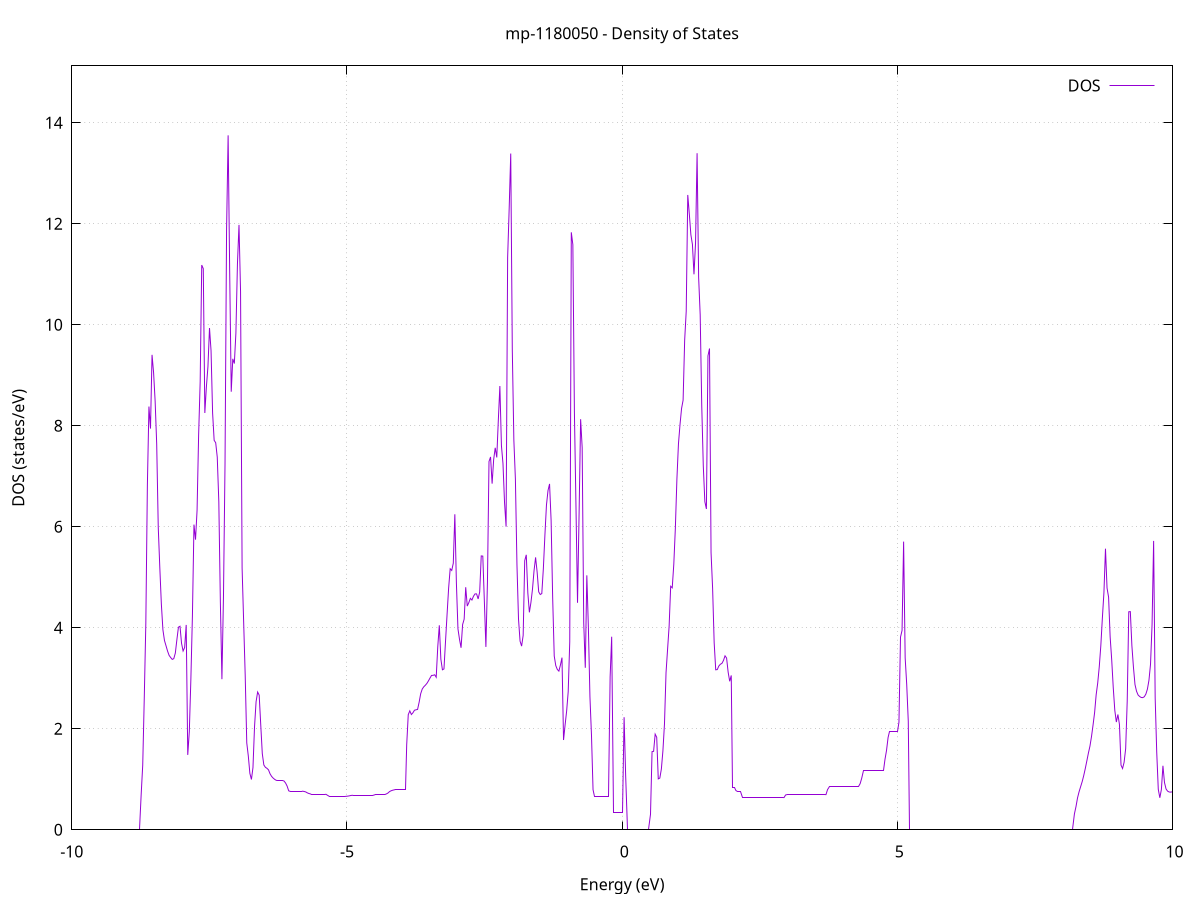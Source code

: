 set title 'mp-1180050 - Density of States'
set xlabel 'Energy (eV)'
set ylabel 'DOS (states/eV)'
set grid
set xrange [-10:10]
set yrange [0:15.126]
set xzeroaxis lt -1
set terminal png size 800,600
set output 'mp-1180050_dos_gnuplot.png'
plot '-' using 1:2 with lines title 'DOS'
-29.788000 0.000000
-29.759800 0.000000
-29.731600 0.000000
-29.703400 0.000000
-29.675200 0.000000
-29.647000 0.000000
-29.618800 0.000000
-29.590500 0.000000
-29.562300 0.000000
-29.534100 0.000000
-29.505900 0.000000
-29.477700 0.000000
-29.449500 0.000000
-29.421200 0.000000
-29.393000 0.000000
-29.364800 0.000000
-29.336600 0.000000
-29.308400 0.000000
-29.280200 0.000000
-29.252000 0.000000
-29.223700 0.000000
-29.195500 0.000000
-29.167300 0.000000
-29.139100 0.000000
-29.110900 0.000000
-29.082700 0.000000
-29.054400 0.000000
-29.026200 0.000000
-28.998000 0.000000
-28.969800 0.000000
-28.941600 0.000000
-28.913400 0.000000
-28.885200 0.000000
-28.856900 0.000000
-28.828700 0.000000
-28.800500 0.000000
-28.772300 0.000000
-28.744100 0.000000
-28.715900 0.000000
-28.687600 0.000000
-28.659400 0.000000
-28.631200 0.000000
-28.603000 0.000000
-28.574800 0.000000
-28.546600 0.000000
-28.518400 0.000000
-28.490100 0.000000
-28.461900 0.000000
-28.433700 0.000000
-28.405500 0.000000
-28.377300 0.000000
-28.349100 0.000000
-28.320800 0.000000
-28.292600 0.000000
-28.264400 0.000000
-28.236200 0.000000
-28.208000 0.000000
-28.179800 0.000000
-28.151600 0.000000
-28.123300 0.000000
-28.095100 0.000000
-28.066900 0.000000
-28.038700 0.000000
-28.010500 0.000000
-27.982300 0.000000
-27.954000 0.000000
-27.925800 0.000000
-27.897600 0.000000
-27.869400 0.000000
-27.841200 0.000000
-27.813000 0.000000
-27.784800 0.000000
-27.756500 0.000000
-27.728300 0.000000
-27.700100 0.000000
-27.671900 0.000000
-27.643700 0.000000
-27.615500 0.000000
-27.587200 0.000000
-27.559000 0.000000
-27.530800 0.000000
-27.502600 0.000000
-27.474400 0.000000
-27.446200 0.000000
-27.418000 0.000000
-27.389700 0.000000
-27.361500 0.000000
-27.333300 0.000000
-27.305100 0.000000
-27.276900 0.000000
-27.248700 0.000000
-27.220400 1.057400
-27.192200 16.913400
-27.164000 12.392000
-27.135800 9.823100
-27.107600 9.672200
-27.079400 26.338000
-27.051200 39.244800
-27.022900 28.636100
-26.994700 0.000000
-26.966500 0.000000
-26.938300 0.000000
-26.910100 0.000000
-26.881900 0.000000
-26.853600 0.000000
-26.825400 0.000000
-26.797200 0.000000
-26.769000 0.000000
-26.740800 0.000000
-26.712600 0.000000
-26.684400 0.000000
-26.656100 0.000000
-26.627900 0.000000
-26.599700 0.000000
-26.571500 0.000000
-26.543300 0.000000
-26.515100 0.000000
-26.486900 0.000000
-26.458600 0.000000
-26.430400 0.000000
-26.402200 0.000000
-26.374000 0.000000
-26.345800 0.000000
-26.317600 0.000000
-26.289300 0.000000
-26.261100 0.000000
-26.232900 0.000000
-26.204700 0.000000
-26.176500 0.000000
-26.148300 0.000000
-26.120100 0.000000
-26.091800 0.000000
-26.063600 0.000000
-26.035400 0.000000
-26.007200 0.000000
-25.979000 0.000000
-25.950800 0.000000
-25.922500 0.000000
-25.894300 0.000000
-25.866100 0.000000
-25.837900 0.000000
-25.809700 0.000000
-25.781500 0.000000
-25.753300 0.000000
-25.725000 0.000000
-25.696800 0.000000
-25.668600 0.000000
-25.640400 0.000000
-25.612200 0.000000
-25.584000 0.000000
-25.555700 0.000000
-25.527500 0.000000
-25.499300 0.000000
-25.471100 0.000000
-25.442900 0.000000
-25.414700 0.000000
-25.386500 0.000000
-25.358200 0.000000
-25.330000 0.000000
-25.301800 0.000000
-25.273600 0.000000
-25.245400 0.000000
-25.217200 0.000000
-25.188900 0.000000
-25.160700 0.000000
-25.132500 0.000000
-25.104300 0.000000
-25.076100 0.000000
-25.047900 0.000000
-25.019700 0.000000
-24.991400 0.000000
-24.963200 0.000000
-24.935000 0.000000
-24.906800 0.000000
-24.878600 0.000000
-24.850400 0.000000
-24.822100 0.000000
-24.793900 0.000000
-24.765700 0.000000
-24.737500 0.000000
-24.709300 0.000000
-24.681100 0.000000
-24.652900 0.000000
-24.624600 0.000000
-24.596400 0.000000
-24.568200 0.000000
-24.540000 0.000000
-24.511800 0.000000
-24.483600 0.000000
-24.455300 0.000000
-24.427100 0.000000
-24.398900 0.000000
-24.370700 0.000000
-24.342500 0.000000
-24.314300 0.000000
-24.286100 0.000000
-24.257800 0.000000
-24.229600 0.000000
-24.201400 0.000000
-24.173200 0.000000
-24.145000 0.000000
-24.116800 0.000000
-24.088500 0.000000
-24.060300 0.000000
-24.032100 0.000000
-24.003900 0.000000
-23.975700 0.000000
-23.947500 0.000000
-23.919300 0.000000
-23.891000 0.000000
-23.862800 0.000000
-23.834600 0.000000
-23.806400 0.000000
-23.778200 0.000000
-23.750000 0.000000
-23.721700 0.000000
-23.693500 0.000000
-23.665300 0.000000
-23.637100 0.000000
-23.608900 0.000000
-23.580700 0.000000
-23.552500 0.000000
-23.524200 0.000000
-23.496000 0.000000
-23.467800 0.000000
-23.439600 0.000000
-23.411400 0.000000
-23.383200 0.000000
-23.354900 0.000000
-23.326700 0.000000
-23.298500 0.000000
-23.270300 0.000000
-23.242100 0.000000
-23.213900 0.000000
-23.185700 0.000000
-23.157400 0.000000
-23.129200 0.000000
-23.101000 0.000000
-23.072800 0.000000
-23.044600 0.000000
-23.016400 0.000000
-22.988200 0.000000
-22.959900 0.000000
-22.931700 0.000000
-22.903500 0.000000
-22.875300 0.000000
-22.847100 0.000000
-22.818900 0.000000
-22.790600 0.000000
-22.762400 0.000000
-22.734200 0.000000
-22.706000 0.000000
-22.677800 0.000000
-22.649600 0.000000
-22.621400 0.000000
-22.593100 0.000000
-22.564900 0.000000
-22.536700 0.000000
-22.508500 0.000000
-22.480300 0.000000
-22.452100 0.000000
-22.423800 0.000000
-22.395600 0.000000
-22.367400 0.000000
-22.339200 0.000000
-22.311000 0.000000
-22.282800 0.000000
-22.254600 0.000000
-22.226300 0.000000
-22.198100 0.000000
-22.169900 0.000000
-22.141700 0.000000
-22.113500 0.000000
-22.085300 0.000000
-22.057000 0.000000
-22.028800 0.000000
-22.000600 0.000000
-21.972400 0.000000
-21.944200 0.000000
-21.916000 0.000000
-21.887800 0.000000
-21.859500 0.000000
-21.831300 0.000000
-21.803100 0.000000
-21.774900 0.000000
-21.746700 0.000000
-21.718500 0.000000
-21.690200 0.000000
-21.662000 0.000000
-21.633800 0.000000
-21.605600 0.000000
-21.577400 0.000000
-21.549200 0.000000
-21.521000 0.000000
-21.492700 0.000000
-21.464500 0.000000
-21.436300 0.000000
-21.408100 0.000000
-21.379900 0.000000
-21.351700 0.000000
-21.323400 0.000000
-21.295200 0.000000
-21.267000 0.000000
-21.238800 0.000000
-21.210600 0.000000
-21.182400 0.000000
-21.154200 0.000000
-21.125900 0.000000
-21.097700 0.000000
-21.069500 0.000000
-21.041300 0.000000
-21.013100 0.000000
-20.984900 0.000000
-20.956600 0.000000
-20.928400 0.000000
-20.900200 0.000000
-20.872000 0.000000
-20.843800 0.000000
-20.815600 0.000000
-20.787400 0.000000
-20.759100 0.000000
-20.730900 0.000000
-20.702700 0.000000
-20.674500 0.000000
-20.646300 0.000000
-20.618100 0.000000
-20.589800 0.000000
-20.561600 0.000000
-20.533400 0.000000
-20.505200 0.000000
-20.477000 0.000000
-20.448800 0.000000
-20.420600 0.188500
-20.392300 2.896300
-20.364100 2.697400
-20.335900 3.178800
-20.307700 3.448800
-20.279500 2.760700
-20.251300 2.073300
-20.223000 1.871100
-20.194800 1.693100
-20.166600 1.799200
-20.138400 2.915300
-20.110200 3.619800
-20.082000 3.853100
-20.053800 4.772900
-20.025500 4.846900
-19.997300 3.351000
-19.969100 3.093700
-19.940900 2.926000
-19.912700 2.723100
-19.884500 2.474600
-19.856200 2.474600
-19.828000 2.443600
-19.799800 2.288400
-19.771600 2.168500
-19.743400 2.048000
-19.715200 1.900200
-19.687000 1.852600
-19.658700 1.852600
-19.630500 1.852600
-19.602300 1.852600
-19.574100 1.852200
-19.545900 1.817100
-19.517700 1.769300
-19.489400 1.685900
-19.461200 1.603000
-19.433000 1.527200
-19.404800 1.502100
-19.376600 1.497000
-19.348400 1.497000
-19.320200 1.497000
-19.291900 1.497100
-19.263700 1.497100
-19.235500 1.497100
-19.207300 1.469600
-19.179100 1.440500
-19.150900 1.414700
-19.122700 1.367400
-19.094400 1.320000
-19.066200 1.301700
-19.038000 1.280900
-19.009800 1.272000
-18.981600 1.272000
-18.953400 1.272000
-18.925100 1.272000
-18.896900 1.272000
-18.868700 1.272000
-18.840500 1.272000
-18.812300 1.262800
-18.784100 1.240100
-18.755900 1.222900
-18.727600 1.201700
-18.699400 1.178600
-18.671200 2.566800
-18.643000 2.900300
-18.614800 1.516100
-18.586600 0.565800
-18.558300 0.565800
-18.530100 0.565800
-18.501900 0.565800
-18.473700 0.565800
-18.445500 0.565800
-18.417300 0.565800
-18.389100 0.565800
-18.360800 0.565800
-18.332600 0.967400
-18.304400 2.341400
-18.276200 2.353300
-18.248000 0.408000
-18.219800 0.000000
-18.191500 1.456600
-18.163300 3.047400
-18.135100 1.026300
-18.106900 0.529700
-18.078700 0.529700
-18.050500 0.529700
-18.022300 0.529700
-17.994000 0.529700
-17.965800 0.529700
-17.937600 0.529700
-17.909400 0.529700
-17.881200 0.529700
-17.853000 0.529700
-17.824700 0.529700
-17.796500 1.010800
-17.768300 2.598500
-17.740100 2.780600
-17.711900 1.184800
-17.683700 0.981600
-17.655500 0.979800
-17.627200 0.978600
-17.599000 0.978500
-17.570800 0.978500
-17.542600 0.978500
-17.514400 0.978500
-17.486200 0.978500
-17.457900 0.978500
-17.429700 0.978500
-17.401500 0.978500
-17.373300 0.978500
-17.345100 0.978500
-17.316900 0.978500
-17.288700 0.978500
-17.260400 0.978500
-17.232200 0.978500
-17.204000 0.972800
-17.175800 0.971000
-17.147600 0.975100
-17.119400 0.978400
-17.091100 0.977700
-17.062900 0.977700
-17.034700 0.977700
-17.006500 0.977700
-16.978300 0.977700
-16.950100 0.977700
-16.921900 0.977700
-16.893600 0.977700
-16.865400 0.977700
-16.837200 0.977700
-16.809000 0.977700
-16.780800 0.977700
-16.752600 0.977700
-16.724300 0.977700
-16.696100 0.977700
-16.667900 1.022300
-16.639700 1.057800
-16.611500 1.057800
-16.583300 1.056700
-16.555100 1.052800
-16.526800 1.050300
-16.498600 1.047200
-16.470400 1.046600
-16.442200 1.046600
-16.414000 1.046600
-16.385800 1.046600
-16.357500 1.046600
-16.329300 1.046600
-16.301100 1.046600
-16.272900 1.054200
-16.244700 1.158400
-16.216500 1.232800
-16.188300 1.232800
-16.160000 1.232800
-16.131800 1.232700
-16.103600 1.232700
-16.075400 1.232700
-16.047200 1.232700
-16.019000 1.232700
-15.990700 1.232700
-15.962500 1.232600
-15.934300 1.353400
-15.906100 1.697200
-15.877900 1.727400
-15.849700 1.731400
-15.821500 1.731200
-15.793200 1.731100
-15.765000 1.730900
-15.736800 2.243900
-15.708600 3.468500
-15.680400 3.870300
-15.652200 2.762900
-15.624000 0.661700
-15.595700 0.427400
-15.567500 0.427400
-15.539300 0.427400
-15.511100 0.427400
-15.482900 0.427400
-15.454700 0.427400
-15.426400 0.427400
-15.398200 0.427400
-15.370000 0.427400
-15.341800 0.427400
-15.313600 0.428600
-15.285400 0.450700
-15.257200 0.467800
-15.228900 0.485800
-15.200700 0.486100
-15.172500 0.486100
-15.144300 0.486100
-15.116100 0.486100
-15.087900 0.486100
-15.059600 0.486100
-15.031400 0.486100
-15.003200 0.486100
-14.975000 0.486100
-14.946800 0.486100
-14.918600 0.486100
-14.890400 0.486100
-14.862100 0.486100
-14.833900 0.486100
-14.805700 0.486100
-14.777500 0.486100
-14.749300 0.531800
-14.721100 0.596700
-14.692800 0.665400
-14.664600 0.681600
-14.636400 0.681600
-14.608200 0.681600
-14.580000 0.681600
-14.551800 0.681600
-14.523600 0.681600
-14.495300 0.681600
-14.467100 0.681600
-14.438900 6.146600
-14.410700 8.536500
-14.382500 9.261300
-14.354300 7.751900
-14.326000 6.916300
-14.297800 6.586200
-14.269600 6.455300
-14.241400 6.042400
-14.213200 5.413400
-14.185000 4.503700
-14.156800 3.833300
-14.128500 3.848400
-14.100300 3.847700
-14.072100 3.841600
-14.043900 4.588700
-14.015700 4.796000
-13.987500 6.329500
-13.959200 6.755300
-13.931000 2.099800
-13.902800 0.934800
-13.874600 0.934800
-13.846400 0.934700
-13.818200 0.934700
-13.790000 0.929700
-13.761700 0.908900
-13.733500 0.879900
-13.705300 0.821400
-13.677100 0.792300
-13.648900 0.777300
-13.620700 0.777300
-13.592400 0.777300
-13.564200 0.777300
-13.536000 0.777300
-13.507800 0.777300
-13.479600 0.777400
-13.451400 0.776300
-13.423200 0.771200
-13.394900 0.765000
-13.366700 0.754000
-13.338500 0.744600
-13.310300 0.741600
-13.282100 0.741600
-13.253900 0.741600
-13.225600 0.741600
-13.197400 0.741700
-13.169200 0.741700
-13.141000 0.741700
-13.112800 0.741700
-13.084600 0.748200
-13.056400 0.767600
-13.028100 0.795400
-12.999900 0.858900
-12.971700 0.903400
-12.943500 0.909000
-12.915300 0.909000
-12.887100 0.909100
-12.858800 0.909100
-12.830600 0.909100
-12.802400 0.909200
-12.774200 1.035600
-12.746000 1.241900
-12.717800 1.566900
-12.689600 2.212000
-12.661300 2.130600
-12.633100 1.796200
-12.604900 1.284900
-12.576700 0.040600
-12.548500 0.000000
-12.520300 0.000000
-12.492000 0.000000
-12.463800 0.000000
-12.435600 0.000000
-12.407400 0.000000
-12.379200 0.000000
-12.351000 0.000000
-12.322800 0.000000
-12.294500 0.000000
-12.266300 0.000000
-12.238100 0.000000
-12.209900 0.000000
-12.181700 0.000000
-12.153500 0.000000
-12.125200 0.000000
-12.097000 0.000000
-12.068800 0.000000
-12.040600 0.000000
-12.012400 0.000000
-11.984200 0.000000
-11.956000 0.000000
-11.927700 0.000000
-11.899500 0.000000
-11.871300 0.000000
-11.843100 0.000000
-11.814900 0.000000
-11.786700 0.000000
-11.758500 0.000000
-11.730200 0.000000
-11.702000 0.000000
-11.673800 0.000000
-11.645600 0.000000
-11.617400 0.000000
-11.589200 0.000000
-11.560900 0.000000
-11.532700 0.000000
-11.504500 0.000000
-11.476300 0.000000
-11.448100 0.000000
-11.419900 0.000000
-11.391700 0.000000
-11.363400 0.000000
-11.335200 0.000000
-11.307000 0.000000
-11.278800 0.000000
-11.250600 0.000000
-11.222400 0.000000
-11.194100 0.000000
-11.165900 0.000000
-11.137700 0.000000
-11.109500 0.000000
-11.081300 0.000000
-11.053100 0.000000
-11.024900 0.000000
-10.996600 0.000000
-10.968400 0.000000
-10.940200 0.000000
-10.912000 0.000000
-10.883800 0.000000
-10.855600 0.000000
-10.827300 0.000000
-10.799100 0.000000
-10.770900 0.000000
-10.742700 0.000000
-10.714500 0.000000
-10.686300 0.000000
-10.658100 0.000000
-10.629800 0.000000
-10.601600 0.000000
-10.573400 0.000000
-10.545200 0.000000
-10.517000 0.000000
-10.488800 0.000000
-10.460500 0.000000
-10.432300 0.000000
-10.404100 0.000000
-10.375900 0.000000
-10.347700 0.000000
-10.319500 0.000000
-10.291300 0.000000
-10.263000 0.000000
-10.234800 0.000000
-10.206600 0.000000
-10.178400 0.000000
-10.150200 0.000000
-10.122000 0.000000
-10.093700 0.000000
-10.065500 0.000000
-10.037300 0.000000
-10.009100 0.000000
-9.980900 0.000000
-9.952700 0.000000
-9.924500 0.000000
-9.896200 0.000000
-9.868000 0.000000
-9.839800 0.000000
-9.811600 0.000000
-9.783400 0.000000
-9.755200 0.000000
-9.726900 0.000000
-9.698700 0.000000
-9.670500 0.000000
-9.642300 0.000000
-9.614100 0.000000
-9.585900 0.000000
-9.557700 0.000000
-9.529400 0.000000
-9.501200 0.000000
-9.473000 0.000000
-9.444800 0.000000
-9.416600 0.000000
-9.388400 0.000000
-9.360100 0.000000
-9.331900 0.000000
-9.303700 0.000000
-9.275500 0.000000
-9.247300 0.000000
-9.219100 0.000000
-9.190900 0.000000
-9.162600 0.000000
-9.134400 0.000000
-9.106200 0.000000
-9.078000 0.000000
-9.049800 0.000000
-9.021600 0.000000
-8.993300 0.000000
-8.965100 0.000000
-8.936900 0.000000
-8.908700 0.000000
-8.880500 0.000000
-8.852300 0.000000
-8.824100 0.000000
-8.795800 0.000000
-8.767600 0.000000
-8.739400 0.696400
-8.711200 1.278600
-8.683000 2.611300
-8.654800 4.087200
-8.626500 6.825900
-8.598300 8.380700
-8.570100 7.944100
-8.541900 9.404000
-8.513700 9.050400
-8.485500 8.484700
-8.457300 7.638000
-8.429000 5.989700
-8.400800 5.194400
-8.372600 4.468500
-8.344400 3.960100
-8.316200 3.748400
-8.288000 3.643900
-8.259800 3.538000
-8.231500 3.452600
-8.203300 3.410200
-8.175100 3.373700
-8.146900 3.388300
-8.118700 3.498400
-8.090500 3.763600
-8.062200 4.011800
-8.034000 4.029900
-8.005800 3.692400
-7.977600 3.540300
-7.949400 3.608900
-7.921200 4.056300
-7.893000 1.482700
-7.864700 1.942100
-7.836500 2.976100
-7.808300 4.230700
-7.780100 6.042800
-7.751900 5.744700
-7.723700 6.325300
-7.695400 7.818500
-7.667200 8.870800
-7.639000 11.181900
-7.610800 11.111400
-7.582600 8.252800
-7.554400 8.770500
-7.526200 9.167800
-7.497900 9.935100
-7.469700 9.486900
-7.441500 8.253300
-7.413300 7.711500
-7.385100 7.663200
-7.356900 7.378700
-7.328600 6.501300
-7.300400 4.506600
-7.272200 2.982300
-7.244000 4.613000
-7.215800 7.243600
-7.187600 11.880000
-7.159400 13.750800
-7.131100 11.056200
-7.102900 8.674300
-7.074700 9.325000
-7.046500 9.232100
-7.018300 9.833500
-6.990100 11.205900
-6.961800 11.976900
-6.933600 10.656200
-6.905400 5.183100
-6.877200 4.112000
-6.849000 3.056700
-6.820800 1.720300
-6.792600 1.460100
-6.764300 1.116900
-6.736100 0.996300
-6.707900 1.231800
-6.679700 2.039000
-6.651500 2.535100
-6.623300 2.727700
-6.595000 2.666000
-6.566800 2.080200
-6.538600 1.508200
-6.510400 1.283200
-6.482200 1.237000
-6.454000 1.216900
-6.425800 1.186600
-6.397500 1.108000
-6.369300 1.057300
-6.341100 1.023500
-6.312900 0.997700
-6.284700 0.979100
-6.256500 0.976600
-6.228200 0.976600
-6.200000 0.976700
-6.171800 0.976700
-6.143600 0.965400
-6.115400 0.925600
-6.087200 0.864300
-6.059000 0.771600
-6.030700 0.766800
-6.002500 0.766800
-5.974300 0.766800
-5.946100 0.766800
-5.917900 0.766800
-5.889700 0.766900
-5.861400 0.766900
-5.833200 0.766900
-5.805000 0.764100
-5.776800 0.758000
-5.748600 0.749200
-5.720400 0.731100
-5.692200 0.718400
-5.663900 0.709800
-5.635700 0.706500
-5.607500 0.706500
-5.579300 0.706500
-5.551100 0.706500
-5.522900 0.706500
-5.494600 0.706500
-5.466400 0.706500
-5.438200 0.706500
-5.410000 0.706500
-5.381800 0.702500
-5.353600 0.682800
-5.325400 0.659900
-5.297100 0.659900
-5.268900 0.659900
-5.240700 0.659900
-5.212500 0.659900
-5.184300 0.659900
-5.156100 0.659900
-5.127800 0.659900
-5.099600 0.659900
-5.071400 0.659900
-5.043200 0.659900
-5.015000 0.662600
-4.986800 0.666000
-4.958600 0.671300
-4.930300 0.678900
-4.902100 0.682800
-4.873900 0.683800
-4.845700 0.683800
-4.817500 0.683800
-4.789300 0.683800
-4.761100 0.683800
-4.732800 0.683700
-4.704600 0.683700
-4.676400 0.683700
-4.648200 0.683700
-4.620000 0.683700
-4.591800 0.683700
-4.563500 0.683700
-4.535300 0.683700
-4.507100 0.688100
-4.478900 0.694500
-4.450700 0.694500
-4.422500 0.694500
-4.394300 0.694500
-4.366000 0.694500
-4.337800 0.694500
-4.309600 0.698600
-4.281400 0.711300
-4.253200 0.729500
-4.225000 0.757500
-4.196700 0.772700
-4.168500 0.783600
-4.140300 0.791000
-4.112100 0.790900
-4.083900 0.790900
-4.055700 0.790900
-4.027500 0.790900
-3.999200 0.790900
-3.971000 0.790800
-3.942800 0.790800
-3.914600 1.685600
-3.886400 2.279900
-3.858200 2.354500
-3.829900 2.282300
-3.801700 2.316100
-3.773500 2.367200
-3.745300 2.375800
-3.717100 2.383100
-3.688900 2.524300
-3.660700 2.693600
-3.632400 2.786200
-3.604200 2.831400
-3.576000 2.861800
-3.547800 2.898100
-3.519600 2.948400
-3.491400 3.004200
-3.463100 3.056300
-3.434900 3.058200
-3.406700 3.069000
-3.378500 3.019900
-3.350300 3.623400
-3.322100 4.048600
-3.293900 3.378200
-3.265600 3.167900
-3.237400 3.184900
-3.209200 3.734000
-3.181000 4.265500
-3.152800 4.785300
-3.124600 5.168500
-3.096300 5.135500
-3.068100 5.278900
-3.039900 6.247000
-3.011700 4.884900
-2.983500 3.980000
-2.955300 3.772000
-2.927100 3.604100
-2.898800 4.063200
-2.870600 4.170600
-2.842400 4.802900
-2.814200 4.429000
-2.786000 4.498300
-2.757800 4.582200
-2.729500 4.549300
-2.701300 4.624600
-2.673100 4.670700
-2.644900 4.670000
-2.616700 4.570600
-2.588500 4.707400
-2.560300 5.422600
-2.532000 5.418800
-2.503800 4.532500
-2.475600 3.620500
-2.447400 4.912000
-2.419200 7.292100
-2.391000 7.382400
-2.362700 6.853400
-2.334500 7.331400
-2.306300 7.563800
-2.278100 7.372900
-2.249900 8.109100
-2.221700 8.786300
-2.193500 7.607200
-2.165200 7.249700
-2.137000 6.481200
-2.108800 6.002500
-2.080600 11.333000
-2.052400 12.309500
-2.024200 13.390000
-1.995900 9.500600
-1.967700 7.715800
-1.939500 6.945300
-1.911300 5.247800
-1.883100 4.172800
-1.854900 3.735600
-1.826700 3.636300
-1.798400 3.849000
-1.770200 5.329900
-1.742000 5.444500
-1.713800 4.691600
-1.685600 4.305100
-1.657400 4.500200
-1.629100 4.764400
-1.600900 5.129600
-1.572700 5.393600
-1.544500 5.100400
-1.516300 4.711500
-1.488100 4.658500
-1.459900 4.677000
-1.431600 5.172500
-1.403400 5.834400
-1.375200 6.431100
-1.347000 6.717900
-1.318800 6.848400
-1.290600 6.123500
-1.262300 4.588100
-1.234100 3.440700
-1.205900 3.250800
-1.177700 3.174000
-1.149500 3.141800
-1.121300 3.262900
-1.093100 3.408500
-1.064800 1.777600
-1.036600 2.075800
-1.008400 2.352900
-0.980200 2.731800
-0.952000 3.722900
-0.923800 11.830100
-0.895600 11.585500
-0.867300 8.263000
-0.839100 6.416000
-0.810900 4.494700
-0.782700 6.233500
-0.754500 8.129800
-0.726300 7.567800
-0.698000 4.096900
-0.669800 3.207600
-0.641600 5.038500
-0.613400 4.002000
-0.585200 2.635400
-0.557000 1.867700
-0.528800 0.793300
-0.500500 0.662900
-0.472300 0.662900
-0.444100 0.662900
-0.415900 0.662900
-0.387700 0.662900
-0.359500 0.662900
-0.331200 0.662900
-0.303000 0.662900
-0.274800 0.662900
-0.246600 0.662900
-0.218400 3.028100
-0.190200 3.822800
-0.162000 0.339100
-0.133700 0.339100
-0.105500 0.339200
-0.077300 0.339200
-0.049100 0.339200
-0.020900 0.339200
0.007300 0.339200
0.035600 2.228900
0.063800 1.069400
0.092000 0.000000
0.120200 0.000000
0.148400 0.000000
0.176600 0.000000
0.204800 0.000000
0.233100 0.000000
0.261300 0.000000
0.289500 0.000000
0.317700 0.000000
0.345900 0.000000
0.374100 0.000000
0.402400 0.000000
0.430600 0.000000
0.458800 0.000000
0.487000 0.000000
0.515200 0.305600
0.543400 1.547400
0.571600 1.553100
0.599900 1.893600
0.628100 1.831200
0.656300 1.007900
0.684500 1.023500
0.712700 1.203100
0.740900 1.566100
0.769200 2.096200
0.797400 3.111500
0.825600 3.574300
0.853800 4.033900
0.882000 4.821800
0.910200 4.791500
0.938400 5.255600
0.966700 5.966700
0.994900 6.939800
1.023100 7.641000
1.051300 8.019800
1.079500 8.341300
1.107700 8.506700
1.136000 9.696000
1.164200 10.266400
1.192400 12.570100
1.220600 12.191000
1.248800 11.783200
1.277000 11.590700
1.305200 10.998600
1.333500 11.615000
1.361700 13.396100
1.389900 10.935800
1.418100 10.194200
1.446300 8.399900
1.474500 7.204400
1.502800 6.495800
1.531000 6.352200
1.559200 9.384000
1.587400 9.529600
1.615600 5.486600
1.643800 4.778800
1.672000 3.707000
1.700300 3.167500
1.728500 3.172000
1.756700 3.242500
1.784900 3.277400
1.813100 3.295000
1.841300 3.353300
1.869600 3.444300
1.897800 3.400400
1.926000 3.121900
1.954200 2.940100
1.982400 3.056200
2.010600 0.838400
2.038800 0.838400
2.067100 0.777100
2.095300 0.753800
2.123500 0.753800
2.151700 0.753800
2.179900 0.631200
2.208100 0.631200
2.236400 0.631200
2.264600 0.631200
2.292800 0.631200
2.321000 0.631200
2.349200 0.631200
2.377400 0.631200
2.405600 0.631200
2.433900 0.631200
2.462100 0.631200
2.490300 0.631200
2.518500 0.631200
2.546700 0.631200
2.574900 0.631200
2.603100 0.631200
2.631400 0.631200
2.659600 0.631200
2.687800 0.631200
2.716000 0.631200
2.744200 0.631200
2.772400 0.631200
2.800700 0.631200
2.828900 0.631200
2.857100 0.631200
2.885300 0.631200
2.913500 0.631200
2.941700 0.637400
2.969900 0.689400
2.998200 0.695600
3.026400 0.695600
3.054600 0.695600
3.082800 0.695600
3.111000 0.695600
3.139200 0.695600
3.167500 0.695600
3.195700 0.695600
3.223900 0.695600
3.252100 0.695600
3.280300 0.695600
3.308500 0.695600
3.336700 0.695600
3.365000 0.695600
3.393200 0.695600
3.421400 0.695600
3.449600 0.695600
3.477800 0.695600
3.506000 0.695600
3.534300 0.695600
3.562500 0.695600
3.590700 0.695600
3.618900 0.695600
3.647100 0.695600
3.675300 0.695600
3.703500 0.695800
3.731800 0.794600
3.760000 0.855000
3.788200 0.855000
3.816400 0.855000
3.844600 0.855000
3.872800 0.855000
3.901100 0.855000
3.929300 0.855000
3.957500 0.855000
3.985700 0.855000
4.013900 0.855000
4.042100 0.855000
4.070300 0.855000
4.098600 0.855000
4.126800 0.855000
4.155000 0.855000
4.183200 0.855000
4.211400 0.855000
4.239600 0.855000
4.267900 0.855000
4.296100 0.855000
4.324300 0.912900
4.352500 1.018500
4.380700 1.175600
4.408900 1.175600
4.437100 1.175600
4.465400 1.175600
4.493600 1.175600
4.521800 1.175600
4.550000 1.175600
4.578200 1.175600
4.606400 1.175600
4.634700 1.175600
4.662900 1.175600
4.691100 1.175600
4.719300 1.175600
4.747500 1.175600
4.775700 1.393300
4.803900 1.571600
4.832200 1.826800
4.860400 1.951600
4.888600 1.951600
4.916800 1.951600
4.945000 1.951600
4.973200 1.951600
5.001500 1.951600
5.029700 2.129300
5.057900 3.815600
5.086100 3.947300
5.114300 5.706000
5.142500 3.405100
5.170700 2.876000
5.199000 2.150400
5.227200 0.000000
5.255400 0.000000
5.283600 0.000000
5.311800 0.000000
5.340000 0.000000
5.368300 0.000000
5.396500 0.000000
5.424700 0.000000
5.452900 0.000000
5.481100 0.000000
5.509300 0.000000
5.537500 0.000000
5.565800 0.000000
5.594000 0.000000
5.622200 0.000000
5.650400 0.000000
5.678600 0.000000
5.706800 0.000000
5.735100 0.000000
5.763300 0.000000
5.791500 0.000000
5.819700 0.000000
5.847900 0.000000
5.876100 0.000000
5.904300 0.000000
5.932600 0.000000
5.960800 0.000000
5.989000 0.000000
6.017200 0.000000
6.045400 0.000000
6.073600 0.000000
6.101900 0.000000
6.130100 0.000000
6.158300 0.000000
6.186500 0.000000
6.214700 0.000000
6.242900 0.000000
6.271100 0.000000
6.299400 0.000000
6.327600 0.000000
6.355800 0.000000
6.384000 0.000000
6.412200 0.000000
6.440400 0.000000
6.468600 0.000000
6.496900 0.000000
6.525100 0.000000
6.553300 0.000000
6.581500 0.000000
6.609700 0.000000
6.637900 0.000000
6.666200 0.000000
6.694400 0.000000
6.722600 0.000000
6.750800 0.000000
6.779000 0.000000
6.807200 0.000000
6.835400 0.000000
6.863700 0.000000
6.891900 0.000000
6.920100 0.000000
6.948300 0.000000
6.976500 0.000000
7.004700 0.000000
7.033000 0.000000
7.061200 0.000000
7.089400 0.000000
7.117600 0.000000
7.145800 0.000000
7.174000 0.000000
7.202200 0.000000
7.230500 0.000000
7.258700 0.000000
7.286900 0.000000
7.315100 0.000000
7.343300 0.000000
7.371500 0.000000
7.399800 0.000000
7.428000 0.000000
7.456200 0.000000
7.484400 0.000000
7.512600 0.000000
7.540800 0.000000
7.569000 0.000000
7.597300 0.000000
7.625500 0.000000
7.653700 0.000000
7.681900 0.000000
7.710100 0.000000
7.738300 0.000000
7.766600 0.000000
7.794800 0.000000
7.823000 0.000000
7.851200 0.000000
7.879400 0.000000
7.907600 0.000000
7.935800 0.000000
7.964100 0.000000
7.992300 0.000000
8.020500 0.000000
8.048700 0.000000
8.076900 0.000000
8.105100 0.000000
8.133400 0.000000
8.161600 0.000000
8.189800 0.000000
8.218000 0.314700
8.246200 0.457400
8.274400 0.630800
8.302600 0.752800
8.330900 0.853900
8.359100 0.953900
8.387300 1.074100
8.415500 1.213200
8.443700 1.363900
8.471900 1.518500
8.500200 1.656300
8.528400 1.846400
8.556600 2.075100
8.584800 2.321000
8.613000 2.673500
8.641200 2.907200
8.669400 3.228200
8.697700 3.647600
8.725900 4.195200
8.754100 4.696000
8.782300 5.565900
8.810500 4.787800
8.838700 4.605500
8.867000 3.820700
8.895200 3.368700
8.923400 2.815500
8.951600 2.364200
8.979800 2.133100
9.008000 2.282700
9.036200 2.085700
9.064500 1.280700
9.092700 1.212600
9.120900 1.337200
9.149100 1.606800
9.177300 2.548500
9.205500 4.316900
9.233800 4.319900
9.262000 3.645000
9.290200 3.222500
9.318400 2.875800
9.346600 2.742700
9.374800 2.669200
9.403000 2.639200
9.431300 2.619500
9.459500 2.616600
9.487700 2.634100
9.515900 2.685900
9.544100 2.784700
9.572300 2.960700
9.600600 3.277100
9.628800 4.063900
9.657000 5.719900
9.685200 2.612700
9.713400 1.538100
9.741600 0.801800
9.769800 0.633300
9.798100 0.797700
9.826300 1.267300
9.854500 0.935500
9.882700 0.808400
9.910900 0.764900
9.939100 0.748100
9.967300 0.745300
9.995600 0.751200
10.023800 0.764800
10.052000 0.776200
10.080200 0.780100
10.108400 0.790800
10.136600 0.807100
10.164900 0.826600
10.193100 0.848600
10.221300 0.878500
10.249500 0.914000
10.277700 0.949300
10.305900 0.983200
10.334100 1.008400
10.362400 1.030400
10.390600 1.049300
10.418800 1.116800
10.447000 1.130800
10.475200 1.213400
10.503400 1.283100
10.531700 1.327700
10.559900 1.352400
10.588100 1.370900
10.616300 1.377800
10.644500 1.346300
10.672700 1.320000
10.700900 1.206200
10.729200 1.174200
10.757400 1.187600
10.785600 1.262400
10.813800 1.344000
10.842000 1.547300
10.870200 1.567800
10.898500 1.637100
10.926700 1.702600
10.954900 1.733000
10.983100 1.817400
11.011300 1.970000
11.039500 2.010000
11.067700 2.025900
11.096000 2.049300
11.124200 2.064700
11.152400 2.091600
11.180600 2.128100
11.208800 2.149700
11.237000 2.161800
11.265300 2.229500
11.293500 2.286800
11.321700 2.338000
11.349900 2.318800
11.378100 2.245800
11.406300 2.214100
11.434500 2.213100
11.462800 2.168600
11.491000 2.131600
11.519200 2.079500
11.547400 2.053200
11.575600 2.008400
11.603800 1.962900
11.632100 1.927700
11.660300 1.777200
11.688500 1.604600
11.716700 1.537900
11.744900 1.507000
11.773100 1.492500
11.801300 1.490100
11.829600 1.593400
11.857800 1.656000
11.886000 1.681100
11.914200 1.560500
11.942400 1.456900
11.970600 1.370400
11.998900 1.340300
12.027100 1.440600
12.055300 1.405300
12.083500 1.399300
12.111700 1.383100
12.139900 1.384100
12.168100 1.411500
12.196400 1.431500
12.224600 1.524300
12.252800 1.549300
12.281000 1.557400
12.309200 1.535700
12.337400 1.630400
12.365700 1.900200
12.393900 1.810400
12.422100 1.756000
12.450300 1.642800
12.478500 1.705300
12.506700 1.881300
12.534900 2.016600
12.563200 2.160100
12.591400 2.228700
12.619600 2.267000
12.647800 2.367900
12.676000 2.539800
12.704200 2.830900
12.732500 2.832000
12.760700 2.717000
12.788900 2.760400
12.817100 2.686100
12.845300 2.599500
12.873500 2.459900
12.901700 2.471700
12.930000 2.310000
12.958200 2.266000
12.986400 2.260200
13.014600 2.288900
13.042800 2.354000
13.071000 2.413400
13.099300 2.507800
13.127500 2.546100
13.155700 2.566800
13.183900 2.756300
13.212100 2.903700
13.240300 2.967800
13.268500 3.039100
13.296800 2.911500
13.325000 2.869400
13.353200 2.746300
13.381400 2.629200
13.409600 2.397000
13.437800 2.282300
13.466100 2.255900
13.494300 2.249000
13.522500 2.113600
13.550700 1.991000
13.578900 1.897300
13.607100 1.915200
13.635300 1.944700
13.663600 1.990000
13.691800 2.070000
13.720000 2.118900
13.748200 2.188800
13.776400 2.209800
13.804600 2.364000
13.832800 2.546600
13.861100 2.643000
13.889300 2.551100
13.917500 2.527300
13.945700 2.626700
13.973900 2.665700
14.002100 2.575400
14.030400 2.534400
14.058600 2.518100
14.086800 2.477400
14.115000 2.380200
14.143200 2.279100
14.171400 2.277500
14.199600 2.279400
14.227900 2.490400
14.256100 2.537600
14.284300 2.713700
14.312500 3.133400
14.340700 3.657400
14.368900 3.691000
14.397200 3.558700
14.425400 3.473200
14.453600 3.275400
14.481800 3.030400
14.510000 2.803400
14.538200 2.550300
14.566400 2.305000
14.594700 2.113100
14.622900 1.938700
14.651100 1.788900
14.679300 1.690400
14.707500 1.678000
14.735700 1.770800
14.764000 1.870100
14.792200 2.096600
14.820400 2.774500
14.848600 3.101100
14.876800 3.232300
14.905000 3.219000
14.933200 3.162500
14.961500 3.004400
14.989700 2.918000
15.017900 2.699500
15.046100 2.615300
15.074300 2.721400
15.102500 2.717600
15.130800 2.752200
15.159000 2.968000
15.187200 2.928000
15.215400 2.989400
15.243600 3.130000
15.271800 3.166500
15.300000 3.319800
15.328300 3.009600
15.356500 2.846400
15.384700 2.784000
15.412900 2.831400
15.441100 2.928900
15.469300 3.068300
15.497600 3.169600
15.525800 3.521700
15.554000 4.014000
15.582200 4.016300
15.610400 3.637000
15.638600 3.258600
15.666800 3.161000
15.695100 3.295700
15.723300 3.333600
15.751500 3.329900
15.779700 3.399000
15.807900 3.385800
15.836100 3.339200
15.864400 3.003500
15.892600 3.038900
15.920800 3.030800
15.949000 2.737200
15.977200 2.596500
16.005400 2.453500
16.033600 2.213400
16.061900 2.288900
16.090100 2.335300
16.118300 2.360200
16.146500 2.369300
16.174700 2.389500
16.202900 2.437200
16.231200 2.427300
16.259400 2.423100
16.287600 2.445000
16.315800 2.449200
16.344000 2.460400
16.372200 2.488300
16.400400 2.891100
16.428700 3.411600
16.456900 3.227200
16.485100 2.928600
16.513300 2.792200
16.541500 2.637400
16.569700 2.554100
16.598000 2.506800
16.626200 2.471700
16.654400 2.439400
16.682600 2.401900
16.710800 2.354200
16.739000 2.344900
16.767200 2.357800
16.795500 2.320900
16.823700 2.277600
16.851900 2.233600
16.880100 2.186400
16.908300 2.136700
16.936500 2.084800
16.964800 2.038900
16.993000 1.992100
17.021200 1.960300
17.049400 1.947600
17.077600 1.941600
17.105800 1.931900
17.134000 1.929400
17.162300 1.939700
17.190500 1.952500
17.218700 1.959800
17.246900 1.964600
17.275100 1.971600
17.303300 1.981600
17.331500 1.982700
17.359800 1.974000
17.388000 1.964200
17.416200 1.948900
17.444400 1.966300
17.472600 2.068200
17.500800 2.114200
17.529100 2.252900
17.557300 2.494900
17.585500 2.471700
17.613700 2.392200
17.641900 2.355300
17.670100 2.322700
17.698300 2.278900
17.726600 2.281300
17.754800 2.312200
17.783000 2.341000
17.811200 2.364900
17.839400 2.357000
17.867600 2.352600
17.895900 2.304600
17.924100 2.144500
17.952300 2.089500
17.980500 2.135200
18.008700 2.418100
18.036900 2.495700
18.065100 2.564300
18.093400 2.435600
18.121600 2.388300
18.149800 2.355300
18.178000 2.384800
18.206200 2.350400
18.234400 2.232800
18.262700 2.180900
18.290900 2.158900
18.319100 2.050000
18.347300 2.077900
18.375500 2.165000
18.403700 2.273200
18.431900 2.363300
18.460200 2.493700
18.488400 2.538800
18.516600 2.537300
18.544800 2.576700
18.573000 2.636400
18.601200 2.790600
18.629500 2.839500
18.657700 2.878700
18.685900 2.716000
18.714100 2.048600
18.742300 1.827800
18.770500 1.623800
18.798700 1.436000
18.827000 1.244000
18.855200 1.091600
18.883400 0.970200
18.911600 0.898500
18.939800 0.898200
18.968000 0.954900
18.996300 1.037100
19.024500 1.148600
19.052700 1.296500
19.080900 1.470200
19.109100 1.622500
19.137300 1.775400
19.165500 2.031200
19.193800 2.294400
19.222000 2.413300
19.250200 2.549000
19.278400 2.689400
19.306600 2.746700
19.334800 2.763200
19.363100 2.734200
19.391300 2.676900
19.419500 2.630900
19.447700 2.732000
19.475900 2.618200
19.504100 2.469200
19.532300 2.322200
19.560600 2.152100
19.588800 2.014500
19.617000 1.866600
19.645200 1.748400
19.673400 1.600600
19.701600 1.480600
19.729900 1.397600
19.758100 1.389400
19.786300 1.408900
19.814500 1.476500
19.842700 1.631500
19.870900 1.853800
19.899100 2.092900
19.927400 2.263500
19.955600 2.412500
19.983800 2.621300
20.012000 2.556300
20.040200 2.477400
20.068400 2.507800
20.096700 2.615300
20.124900 2.674200
20.153100 2.655300
20.181300 2.612100
20.209500 2.542300
20.237700 2.555300
20.265900 2.623200
20.294200 2.574900
20.322400 2.476200
20.350600 2.399300
20.378800 2.333200
20.407000 2.263500
20.435200 2.132400
20.463500 2.067200
20.491700 1.970200
20.519900 2.011900
20.548100 1.917200
20.576300 1.853700
20.604500 1.786500
20.632700 1.768000
20.661000 1.752800
20.689200 1.716100
20.717400 1.741300
20.745600 1.810800
20.773800 1.924200
20.802000 2.104500
20.830300 2.364800
20.858500 2.458000
20.886700 2.472800
20.914900 2.507800
20.943100 2.630900
20.971300 2.841200
20.999500 3.239300
21.027800 3.615500
21.056000 3.873800
21.084200 3.960600
21.112400 3.870100
21.140600 3.717900
21.168800 3.746900
21.197000 3.913700
21.225300 3.967300
21.253500 3.911900
21.281700 3.992000
21.309900 4.005200
21.338100 4.134700
21.366300 4.233900
21.394600 4.183900
21.422800 4.272700
21.451000 4.028000
21.479200 3.735100
21.507400 3.612400
21.535600 3.516600
21.563800 3.468400
21.592100 3.654300
21.620300 3.824200
21.648500 3.767400
21.676700 3.794700
21.704900 3.753500
21.733100 3.746300
21.761400 3.727800
21.789600 3.684200
21.817800 3.862500
21.846000 3.652600
21.874200 3.637100
21.902400 3.630800
21.930600 3.655800
21.958900 3.665400
21.987100 3.872400
22.015300 3.973700
22.043500 4.029500
22.071700 4.074700
22.099900 4.156900
22.128200 4.189800
22.156400 4.057500
22.184600 3.953100
22.212800 3.776900
22.241000 3.840400
22.269200 3.892900
22.297400 3.848800
22.325700 3.749500
22.353900 3.654500
22.382100 3.527900
22.410300 3.370100
22.438500 3.194900
22.466700 3.090000
22.495000 3.183300
22.523200 3.141600
22.551400 3.058500
22.579600 2.986700
22.607800 2.903400
22.636000 2.908400
22.664200 2.810700
22.692500 2.785500
22.720700 2.811400
22.748900 2.646000
22.777100 2.325500
22.805300 1.946100
22.833500 1.679700
22.861800 1.553400
22.890000 1.479400
22.918200 1.443000
22.946400 1.409900
22.974600 1.398800
23.002800 1.382600
23.031000 1.346600
23.059300 1.333700
23.087500 1.372900
23.115700 1.444400
23.143900 1.523200
23.172100 1.566300
23.200300 1.430300
23.228600 1.351300
23.256800 1.242200
23.285000 1.107400
23.313200 1.010000
23.341400 0.971000
23.369600 0.941000
23.397800 0.912900
23.426100 0.814700
23.454300 0.688400
23.482500 0.547100
23.510700 0.467900
23.538900 0.427200
23.567100 0.372400
23.595400 0.320100
23.623600 0.277900
23.651800 0.241300
23.680000 0.207700
23.708200 0.178000
23.736400 0.158900
23.764600 0.138400
23.792900 0.116400
23.821100 0.093700
23.849300 0.076200
23.877500 0.062900
23.905700 0.050500
23.933900 0.038400
23.962200 0.024800
23.990400 0.014200
24.018600 0.006500
24.046800 0.001800
24.075000 0.000000
24.103200 0.000000
24.131400 0.000000
24.159700 0.000000
24.187900 0.000000
24.216100 0.000000
24.244300 0.000000
24.272500 0.000000
24.300700 0.000000
24.329000 0.000000
24.357200 0.000000
24.385400 0.000000
24.413600 0.000000
24.441800 0.000000
24.470000 0.000000
24.498200 0.000000
24.526500 0.000000
24.554700 0.000000
24.582900 0.000000
24.611100 0.000000
24.639300 0.000000
24.667500 0.000000
24.695700 0.000000
24.724000 0.000000
24.752200 0.000000
24.780400 0.000000
24.808600 0.000000
24.836800 0.000000
24.865000 0.000000
24.893300 0.000000
24.921500 0.000000
24.949700 0.000000
24.977900 0.000000
25.006100 0.000000
25.034300 0.000000
25.062500 0.000000
25.090800 0.000000
25.119000 0.000000
25.147200 0.000000
25.175400 0.000000
25.203600 0.000000
25.231800 0.000000
25.260100 0.000000
25.288300 0.000000
25.316500 0.000000
25.344700 0.000000
25.372900 0.000000
25.401100 0.000000
25.429300 0.000000
25.457600 0.000000
25.485800 0.000000
25.514000 0.000000
25.542200 0.000000
25.570400 0.000000
25.598600 0.000000
25.626900 0.000000
25.655100 0.000000
25.683300 0.000000
25.711500 0.000000
25.739700 0.000000
25.767900 0.000000
25.796100 0.000000
25.824400 0.000000
25.852600 0.000000
25.880800 0.000000
25.909000 0.000000
25.937200 0.000000
25.965400 0.000000
25.993700 0.000000
26.021900 0.000000
26.050100 0.000000
26.078300 0.000000
26.106500 0.000000
26.134700 0.000000
26.162900 0.000000
26.191200 0.000000
26.219400 0.000000
26.247600 0.000000
26.275800 0.000000
26.304000 0.000000
26.332200 0.000000
26.360500 0.000000
26.388700 0.000000
26.416900 0.000000
26.445100 0.000000
26.473300 0.000000
26.501500 0.000000
26.529700 0.000000
26.558000 0.000000
26.586200 0.000000
26.614400 0.000000
26.642600 0.000000
e
